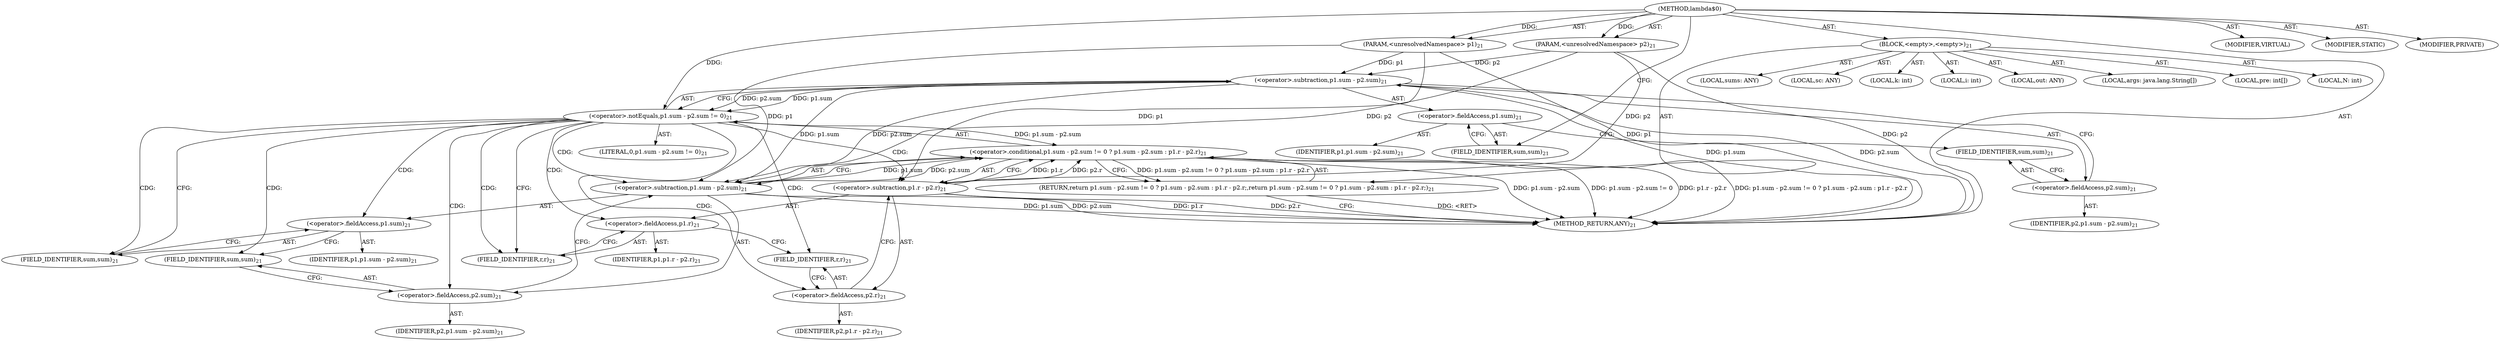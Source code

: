 digraph "lambda$0" {  
"260" [label = <(METHOD,lambda$0)> ]
"261" [label = <(PARAM,&lt;unresolvedNamespace&gt; p1)<SUB>21</SUB>> ]
"262" [label = <(PARAM,&lt;unresolvedNamespace&gt; p2)<SUB>21</SUB>> ]
"263" [label = <(BLOCK,&lt;empty&gt;,&lt;empty&gt;)<SUB>21</SUB>> ]
"264" [label = <(LOCAL,pre: int[])> ]
"265" [label = <(LOCAL,N: int)> ]
"266" [label = <(LOCAL,sums: ANY)> ]
"267" [label = <(LOCAL,sc: ANY)> ]
"268" [label = <(LOCAL,k: int)> ]
"269" [label = <(LOCAL,i: int)> ]
"270" [label = <(LOCAL,out: ANY)> ]
"271" [label = <(LOCAL,args: java.lang.String[])> ]
"272" [label = <(RETURN,return p1.sum - p2.sum != 0 ? p1.sum - p2.sum : p1.r - p2.r;,return p1.sum - p2.sum != 0 ? p1.sum - p2.sum : p1.r - p2.r;)<SUB>21</SUB>> ]
"273" [label = <(&lt;operator&gt;.conditional,p1.sum - p2.sum != 0 ? p1.sum - p2.sum : p1.r - p2.r)<SUB>21</SUB>> ]
"274" [label = <(&lt;operator&gt;.notEquals,p1.sum - p2.sum != 0)<SUB>21</SUB>> ]
"275" [label = <(&lt;operator&gt;.subtraction,p1.sum - p2.sum)<SUB>21</SUB>> ]
"276" [label = <(&lt;operator&gt;.fieldAccess,p1.sum)<SUB>21</SUB>> ]
"277" [label = <(IDENTIFIER,p1,p1.sum - p2.sum)<SUB>21</SUB>> ]
"278" [label = <(FIELD_IDENTIFIER,sum,sum)<SUB>21</SUB>> ]
"279" [label = <(&lt;operator&gt;.fieldAccess,p2.sum)<SUB>21</SUB>> ]
"280" [label = <(IDENTIFIER,p2,p1.sum - p2.sum)<SUB>21</SUB>> ]
"281" [label = <(FIELD_IDENTIFIER,sum,sum)<SUB>21</SUB>> ]
"282" [label = <(LITERAL,0,p1.sum - p2.sum != 0)<SUB>21</SUB>> ]
"283" [label = <(&lt;operator&gt;.subtraction,p1.sum - p2.sum)<SUB>21</SUB>> ]
"284" [label = <(&lt;operator&gt;.fieldAccess,p1.sum)<SUB>21</SUB>> ]
"285" [label = <(IDENTIFIER,p1,p1.sum - p2.sum)<SUB>21</SUB>> ]
"286" [label = <(FIELD_IDENTIFIER,sum,sum)<SUB>21</SUB>> ]
"287" [label = <(&lt;operator&gt;.fieldAccess,p2.sum)<SUB>21</SUB>> ]
"288" [label = <(IDENTIFIER,p2,p1.sum - p2.sum)<SUB>21</SUB>> ]
"289" [label = <(FIELD_IDENTIFIER,sum,sum)<SUB>21</SUB>> ]
"290" [label = <(&lt;operator&gt;.subtraction,p1.r - p2.r)<SUB>21</SUB>> ]
"291" [label = <(&lt;operator&gt;.fieldAccess,p1.r)<SUB>21</SUB>> ]
"292" [label = <(IDENTIFIER,p1,p1.r - p2.r)<SUB>21</SUB>> ]
"293" [label = <(FIELD_IDENTIFIER,r,r)<SUB>21</SUB>> ]
"294" [label = <(&lt;operator&gt;.fieldAccess,p2.r)<SUB>21</SUB>> ]
"295" [label = <(IDENTIFIER,p2,p1.r - p2.r)<SUB>21</SUB>> ]
"296" [label = <(FIELD_IDENTIFIER,r,r)<SUB>21</SUB>> ]
"297" [label = <(METHOD_RETURN,ANY)<SUB>21</SUB>> ]
"298" [label = <(MODIFIER,VIRTUAL)> ]
"299" [label = <(MODIFIER,STATIC)> ]
"300" [label = <(MODIFIER,PRIVATE)> ]
  "260" -> "261"  [ label = "AST: "] 
  "260" -> "262"  [ label = "AST: "] 
  "260" -> "263"  [ label = "AST: "] 
  "260" -> "297"  [ label = "AST: "] 
  "260" -> "298"  [ label = "AST: "] 
  "260" -> "299"  [ label = "AST: "] 
  "260" -> "300"  [ label = "AST: "] 
  "263" -> "264"  [ label = "AST: "] 
  "263" -> "265"  [ label = "AST: "] 
  "263" -> "266"  [ label = "AST: "] 
  "263" -> "267"  [ label = "AST: "] 
  "263" -> "268"  [ label = "AST: "] 
  "263" -> "269"  [ label = "AST: "] 
  "263" -> "270"  [ label = "AST: "] 
  "263" -> "271"  [ label = "AST: "] 
  "263" -> "272"  [ label = "AST: "] 
  "272" -> "273"  [ label = "AST: "] 
  "273" -> "274"  [ label = "AST: "] 
  "273" -> "283"  [ label = "AST: "] 
  "273" -> "290"  [ label = "AST: "] 
  "274" -> "275"  [ label = "AST: "] 
  "274" -> "282"  [ label = "AST: "] 
  "275" -> "276"  [ label = "AST: "] 
  "275" -> "279"  [ label = "AST: "] 
  "276" -> "277"  [ label = "AST: "] 
  "276" -> "278"  [ label = "AST: "] 
  "279" -> "280"  [ label = "AST: "] 
  "279" -> "281"  [ label = "AST: "] 
  "283" -> "284"  [ label = "AST: "] 
  "283" -> "287"  [ label = "AST: "] 
  "284" -> "285"  [ label = "AST: "] 
  "284" -> "286"  [ label = "AST: "] 
  "287" -> "288"  [ label = "AST: "] 
  "287" -> "289"  [ label = "AST: "] 
  "290" -> "291"  [ label = "AST: "] 
  "290" -> "294"  [ label = "AST: "] 
  "291" -> "292"  [ label = "AST: "] 
  "291" -> "293"  [ label = "AST: "] 
  "294" -> "295"  [ label = "AST: "] 
  "294" -> "296"  [ label = "AST: "] 
  "272" -> "297"  [ label = "CFG: "] 
  "273" -> "272"  [ label = "CFG: "] 
  "274" -> "286"  [ label = "CFG: "] 
  "274" -> "293"  [ label = "CFG: "] 
  "283" -> "273"  [ label = "CFG: "] 
  "290" -> "273"  [ label = "CFG: "] 
  "275" -> "274"  [ label = "CFG: "] 
  "284" -> "289"  [ label = "CFG: "] 
  "287" -> "283"  [ label = "CFG: "] 
  "291" -> "296"  [ label = "CFG: "] 
  "294" -> "290"  [ label = "CFG: "] 
  "276" -> "281"  [ label = "CFG: "] 
  "279" -> "275"  [ label = "CFG: "] 
  "286" -> "284"  [ label = "CFG: "] 
  "289" -> "287"  [ label = "CFG: "] 
  "293" -> "291"  [ label = "CFG: "] 
  "296" -> "294"  [ label = "CFG: "] 
  "278" -> "276"  [ label = "CFG: "] 
  "281" -> "279"  [ label = "CFG: "] 
  "260" -> "278"  [ label = "CFG: "] 
  "272" -> "297"  [ label = "DDG: &lt;RET&gt;"] 
  "261" -> "297"  [ label = "DDG: p1"] 
  "262" -> "297"  [ label = "DDG: p2"] 
  "275" -> "297"  [ label = "DDG: p1.sum"] 
  "275" -> "297"  [ label = "DDG: p2.sum"] 
  "273" -> "297"  [ label = "DDG: p1.sum - p2.sum != 0"] 
  "290" -> "297"  [ label = "DDG: p1.r"] 
  "290" -> "297"  [ label = "DDG: p2.r"] 
  "273" -> "297"  [ label = "DDG: p1.r - p2.r"] 
  "283" -> "297"  [ label = "DDG: p1.sum"] 
  "283" -> "297"  [ label = "DDG: p2.sum"] 
  "273" -> "297"  [ label = "DDG: p1.sum - p2.sum"] 
  "273" -> "297"  [ label = "DDG: p1.sum - p2.sum != 0 ? p1.sum - p2.sum : p1.r - p2.r"] 
  "260" -> "261"  [ label = "DDG: "] 
  "260" -> "262"  [ label = "DDG: "] 
  "273" -> "272"  [ label = "DDG: p1.sum - p2.sum != 0 ? p1.sum - p2.sum : p1.r - p2.r"] 
  "283" -> "273"  [ label = "DDG: p1.sum"] 
  "283" -> "273"  [ label = "DDG: p2.sum"] 
  "274" -> "273"  [ label = "DDG: p1.sum - p2.sum"] 
  "290" -> "273"  [ label = "DDG: p1.r"] 
  "290" -> "273"  [ label = "DDG: p2.r"] 
  "275" -> "274"  [ label = "DDG: p1.sum"] 
  "275" -> "274"  [ label = "DDG: p2.sum"] 
  "260" -> "274"  [ label = "DDG: "] 
  "261" -> "283"  [ label = "DDG: p1"] 
  "275" -> "283"  [ label = "DDG: p1.sum"] 
  "262" -> "283"  [ label = "DDG: p2"] 
  "275" -> "283"  [ label = "DDG: p2.sum"] 
  "261" -> "290"  [ label = "DDG: p1"] 
  "262" -> "290"  [ label = "DDG: p2"] 
  "261" -> "275"  [ label = "DDG: p1"] 
  "262" -> "275"  [ label = "DDG: p2"] 
  "274" -> "296"  [ label = "CDG: "] 
  "274" -> "293"  [ label = "CDG: "] 
  "274" -> "294"  [ label = "CDG: "] 
  "274" -> "286"  [ label = "CDG: "] 
  "274" -> "284"  [ label = "CDG: "] 
  "274" -> "287"  [ label = "CDG: "] 
  "274" -> "290"  [ label = "CDG: "] 
  "274" -> "283"  [ label = "CDG: "] 
  "274" -> "291"  [ label = "CDG: "] 
  "274" -> "289"  [ label = "CDG: "] 
}
